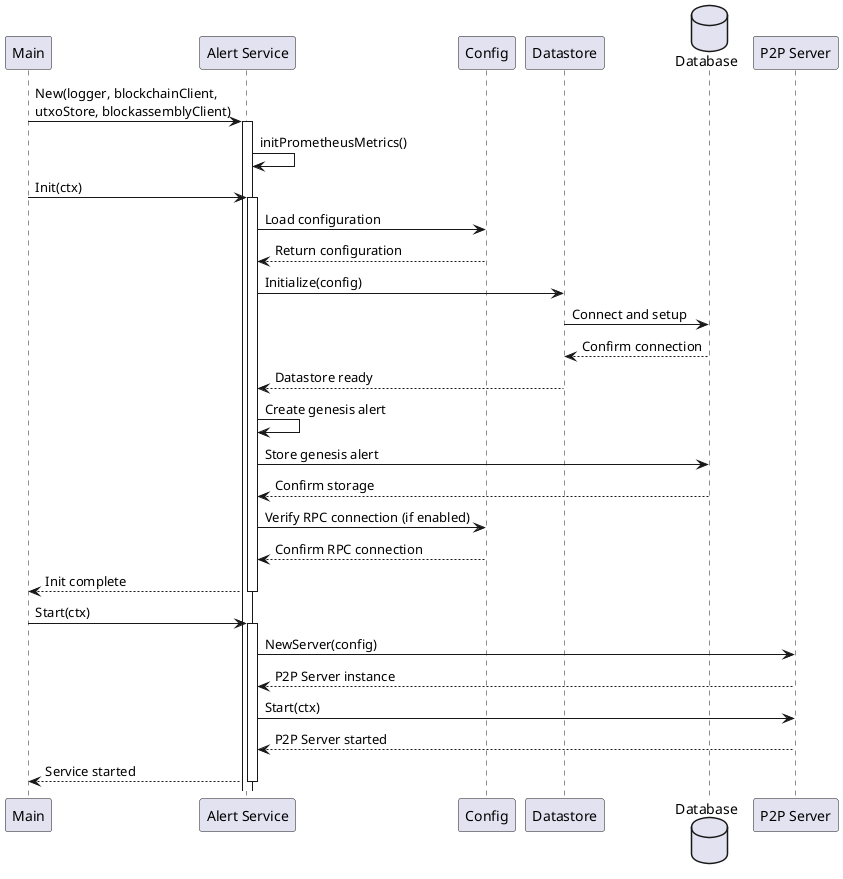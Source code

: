 @startuml
participant "Main" as Main
participant "Alert Service" as AlertService
participant "Config" as Config
participant "Datastore" as Datastore
database "Database" as DB
participant "P2P Server" as P2PServer

Main -> AlertService: New(logger, blockchainClient,\nutxoStore, blockassemblyClient)
activate AlertService

AlertService -> AlertService: initPrometheusMetrics()

Main -> AlertService: Init(ctx)
activate AlertService

AlertService -> Config: Load configuration
Config --> AlertService: Return configuration

AlertService -> Datastore: Initialize(config)
Datastore -> DB: Connect and setup
DB --> Datastore: Confirm connection
Datastore --> AlertService: Datastore ready

AlertService -> AlertService: Create genesis alert
AlertService -> DB: Store genesis alert
DB --> AlertService: Confirm storage

AlertService -> Config: Verify RPC connection (if enabled)
Config --> AlertService: Confirm RPC connection

AlertService --> Main: Init complete
deactivate AlertService

Main -> AlertService: Start(ctx)
activate AlertService

AlertService -> P2PServer: NewServer(config)
P2PServer --> AlertService: P2P Server instance

AlertService -> P2PServer: Start(ctx)
P2PServer --> AlertService: P2P Server started

AlertService --> Main: Service started
deactivate AlertService

@enduml
